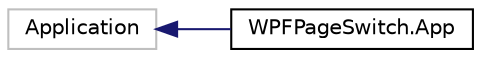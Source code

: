 digraph "Graphe hiérarchique des classes"
{
  edge [fontname="Helvetica",fontsize="10",labelfontname="Helvetica",labelfontsize="10"];
  node [fontname="Helvetica",fontsize="10",shape=record];
  rankdir="LR";
  Node1 [label="Application",height=0.2,width=0.4,color="grey75", fillcolor="white", style="filled"];
  Node1 -> Node2 [dir="back",color="midnightblue",fontsize="10",style="solid",fontname="Helvetica"];
  Node2 [label="WPFPageSwitch.App",height=0.2,width=0.4,color="black", fillcolor="white", style="filled",URL="$d0/d20/class_w_p_f_page_switch_1_1_app.html",tooltip="Interaction logic for App.xaml "];
}
